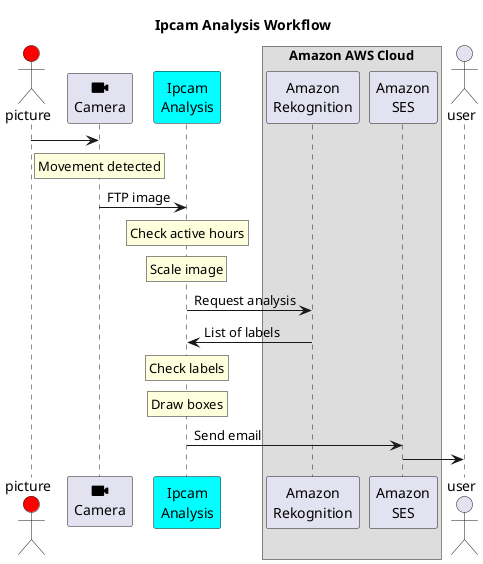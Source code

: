 @startuml
title Ipcam Analysis Workflow
actor picture #red
participant Camera as "<size:25><&video></size>\nCamera"
picture -> Camera
rnote over Camera : Movement detected
participant "Ipcam\nAnalysis" as Program #cyan
Camera -> Program : FTP image
rnote over Program : Check active hours
rnote over Program : Scale image
box Amazon AWS Cloud
Program -> "Amazon\nRekognition" : Request analysis
"Amazon\nRekognition" -> Program : List of labels
rnote over Program : Check labels
rnote over Program : Draw boxes
Program -> "Amazon\nSES" : Send email
endbox
actor user
"Amazon\nSES" -> user
@enduml
